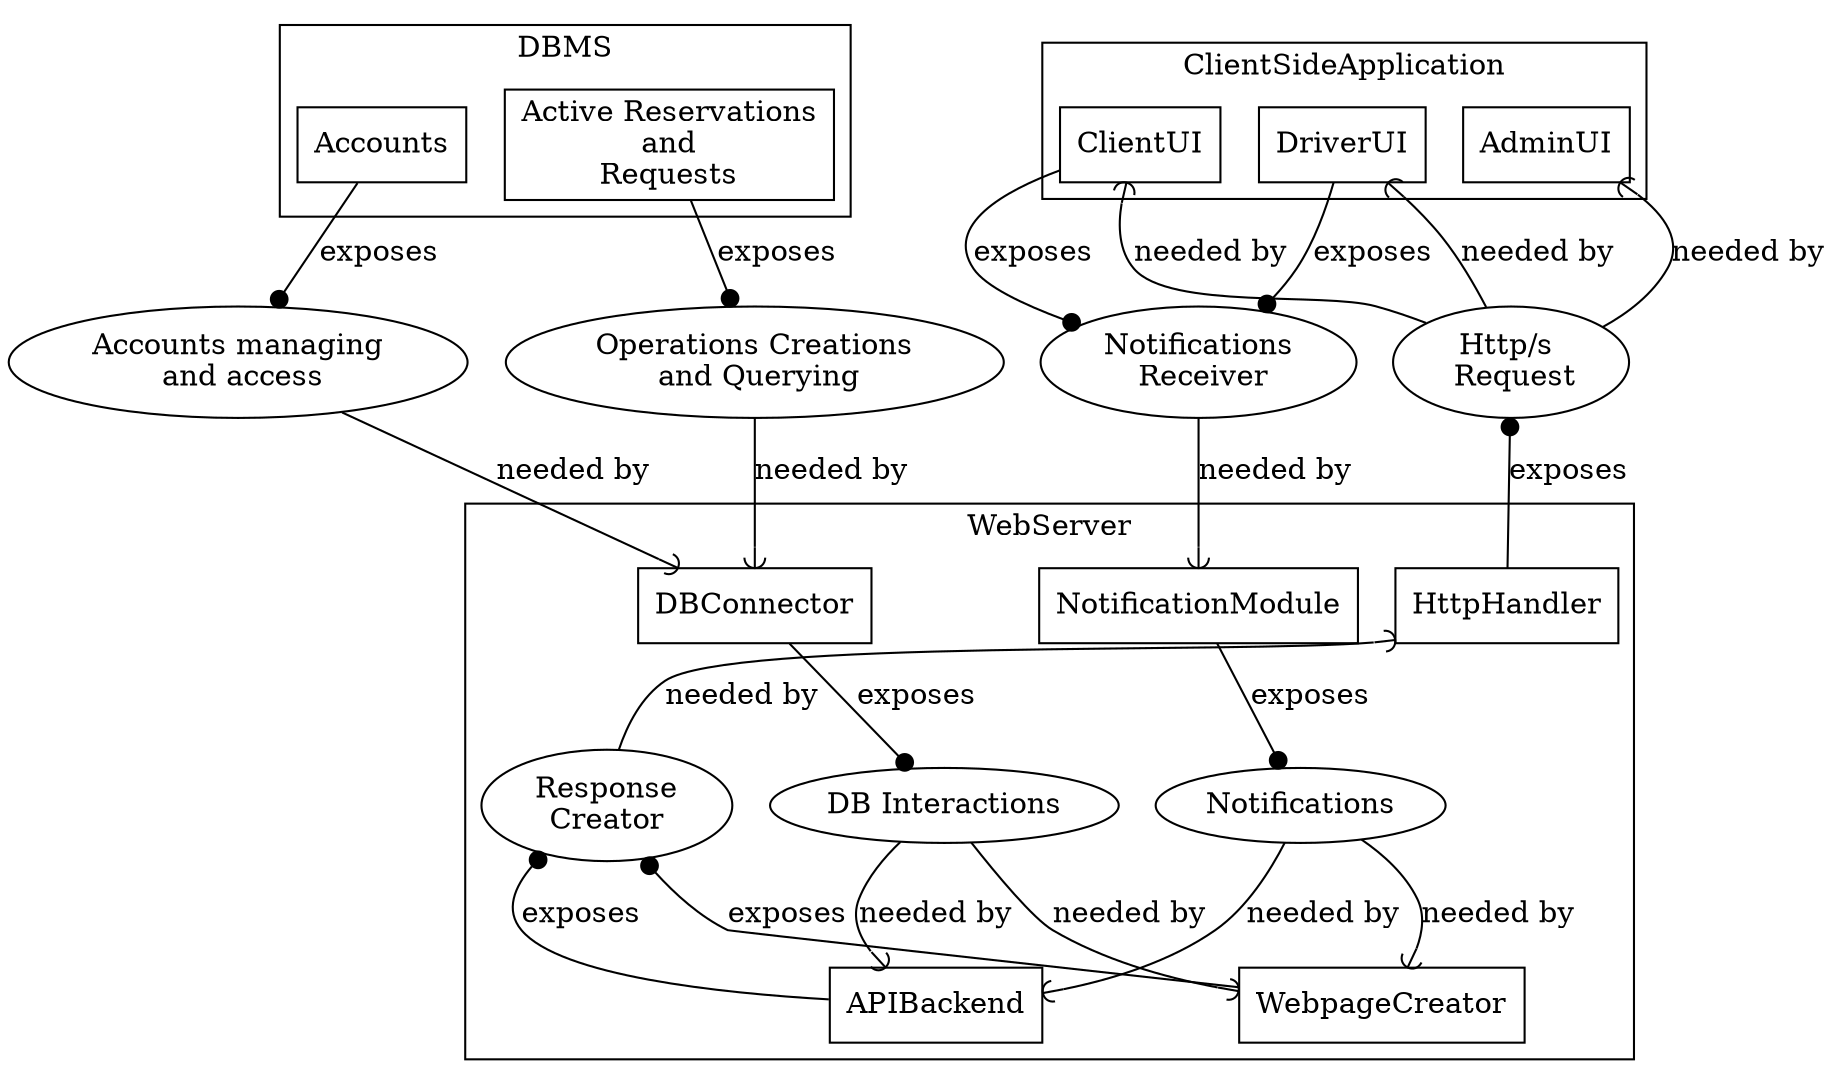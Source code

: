 digraph Components{
//	rankdir=LR
//	forcelabels=true
//	concentrate=true
	node[shape=rect]
	subgraph clusterDBMS{
		label="DBMS"
		node[shape=rect]
		Accounts
		ActiveOperations[label="Active Reservations\nand\nRequests"]
	}
	subgraph clusterWebserver{
		label="WebServer"
		node[shape=rect]
		APIBackend,WebpageCreator,DBConnector,NotificationModule, HttpHandler
		ResponseCreator[shape=ellipse label="Response\nCreator"]
		ResponseCreator -> HttpHandler[arrowhead=curve label="needed by" constraint=false]	
		{APIBackend WebpageCreator}-> ResponseCreator [label="exposes" arrowhead=dot constraint=false]
		//APIBackend:s -> ResponseCreator:e [label="exposes" arrowhead=dot constraint=false]
		//WebpageCreator:se -> ResponseCreator:e [label="exposes" arrowhead=dot constraint=false]

		DbInteractions[shape=ellipse label="DB Interactions"]
		DBConnector->DbInteractions[label="exposes" arrowhead=dot]
		DbInteractions -> {APIBackend WebpageCreator}[arrowhead=curve label="needed by"]	
		
		notif[shape=ellipse label="Notifications"]
		NotificationModule->notif[label="exposes" arrowhead=dot]
		notif -> {APIBackend WebpageCreator}[arrowhead=curve label="needed by"]	
		
		

		{rank=same ResponseCreator notif}
		{rank=same DBConnector HttpHandler}
	}
	subgraph clusterClientApp{
		label="ClientSideApplication"
		node[shape=rect]
		ClientUI,DriverUI,AdminUI
	}
	AccountsManaging[shape=ellipse label="Accounts managing\n and access"]
	Accounts->AccountsManaging[label="exposes" arrowhead=dot]
	AccountsManaging->DBConnector[label="needed by" arrowhead=curve]
	
	Operations[shape=ellipse label="Operations Creations\n and Querying"]
	ActiveOperations -> Operations[label="exposes" arrowhead=dot]
	Operations->DBConnector[label="needed by" arrowhead=curve]
	
	notifReceiver[shape=ellipse label="Notifications\n Receiver"]
	{ClientUI DriverUI}-> notifReceiver[label="exposes" arrowhead=dot]
	notifReceiver->NotificationModule[label="needed by" arrowhead=curve]
	
	HttpRequest[shape=ellipse label="Http/s \n Request"]
	{ClientUI DriverUI AdminUI}-> HttpRequest[label="needed by" dir=both arrowhead=none arrowtail=curve]
	HttpRequest->HttpHandler[label="exposes" dir=both arrowhead=none arrowtail=dot]
}

